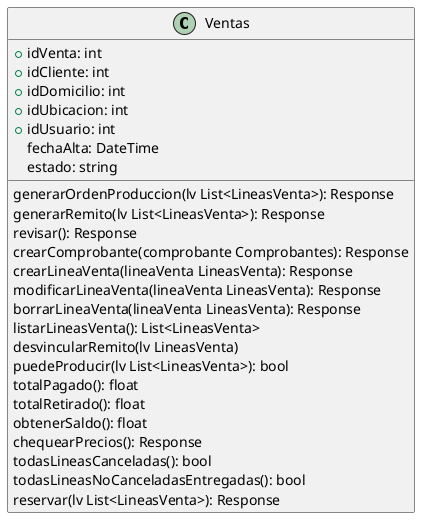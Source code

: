 @startuml Ventas
class Ventas{
    +idVenta: int
    +idCliente: int
    +idDomicilio: int
    +idUbicacion: int
    +idUsuario: int
    fechaAlta: DateTime
    estado: string

    generarOrdenProduccion(lv List<LineasVenta>): Response
    generarRemito(lv List<LineasVenta>): Response
    revisar(): Response
    crearComprobante(comprobante Comprobantes): Response
    crearLineaVenta(lineaVenta LineasVenta): Response
    modificarLineaVenta(lineaVenta LineasVenta): Response
    borrarLineaVenta(lineaVenta LineasVenta): Response
    listarLineasVenta(): List<LineasVenta>
    desvincularRemito(lv LineasVenta)
    puedeProducir(lv List<LineasVenta>): bool
    totalPagado(): float
    totalRetirado(): float
    obtenerSaldo(): float
    chequearPrecios(): Response
    todasLineasCanceladas(): bool
    todasLineasNoCanceladasEntregadas(): bool
    reservar(lv List<LineasVenta>): Response

}
@enduml